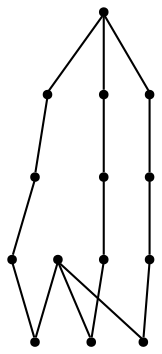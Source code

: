graph {
  node [shape=point,comment="{\"directed\":false,\"doi\":\"10.1007/978-3-319-50106-2_38\",\"figure\":\"3\"}"]

  v0 [pos="1587.2299218616076,516.0409497879258"]
  v1 [pos="1418.9125566009848,364.9083546499612"]
  v2 [pos="1418.9125566009848,667.1747530910195"]
  v3 [pos="913.9623048832293,516.0409497879258"]
  v4 [pos="1082.2797973206875,364.9083546499611"]
  v5 [pos="1082.2797973206875,667.1747530910195"]
  v6 [pos="1418.9125566009848,516.0409497879258"]
  v7 [pos="1194.4912893765459,364.9083546499611"]
  v8 [pos="1194.4912893765459,516.0409497879257"]
  v9 [pos="1194.4912893765459,667.1747530910195"]
  v10 [pos="1082.2797973206875,516.0409497879258"]
  v11 [pos="1138.3855433486167,667.1747530910195"]
  v12 [pos="1138.3855433486167,364.9083546499612"]
  v13 [pos="1138.385543348617,516.0409497879257"]

  v0 -- v1 [id="-1",pos="1587.2299218616076,516.0409497879258 1587.2320202793917,423.0387270380463 1531.1231266247864,372.660466717035 1418.9125566009848,364.9083546499612"]
  v3 -- v10 [id="-2",pos="913.9623048832293,516.0409497879258 1082.2797973206875,516.0409497879258 1082.2797973206875,516.0409497879258 1082.2797973206875,516.0409497879258"]
  v10 -- v13 [id="-4",pos="1082.2797973206875,516.0409497879258 1138.385543348617,516.0409497879257 1138.385543348617,516.0409497879257 1138.385543348617,516.0409497879257"]
  v4 -- v12 [id="-5",pos="1082.2797973206875,364.9083546499611 1138.3855433486167,364.9083546499612 1138.3855433486167,364.9083546499612 1138.3855433486167,364.9083546499612"]
  v12 -- v7 [id="-6",pos="1138.3855433486167,364.9083546499612 1194.4912893765459,364.9083546499611 1194.4912893765459,364.9083546499611 1194.4912893765459,364.9083546499611"]
  v5 -- v11 [id="-8",pos="1082.2797973206875,667.1747530910195 1138.3855433486167,667.1747530910195 1138.3855433486167,667.1747530910195 1138.3855433486167,667.1747530910195"]
  v8 -- v6 [id="-10",pos="1194.4912893765459,516.0409497879257 1418.9125566009848,516.0409497879258 1418.9125566009848,516.0409497879258 1418.9125566009848,516.0409497879258"]
  v7 -- v1 [id="-11",pos="1194.4912893765459,364.9083546499611 1418.9125566009848,364.9083546499612 1418.9125566009848,364.9083546499612 1418.9125566009848,364.9083546499612"]
  v13 -- v8 [id="-12",pos="1138.385543348617,516.0409497879257 1194.4912893765459,516.0409497879257 1194.4912893765459,516.0409497879257 1194.4912893765459,516.0409497879257"]
  v9 -- v2 [id="-13",pos="1194.4912893765459,667.1747530910195 1418.9125566009848,667.1747530910195 1418.9125566009848,667.1747530910195 1418.9125566009848,667.1747530910195"]
  v11 -- v9 [id="-14",pos="1138.3855433486167,667.1747530910195 1194.4912893765459,667.1747530910195 1194.4912893765459,667.1747530910195 1194.4912893765459,667.1747530910195"]
  v0 -- v6 [id="-15",pos="1587.2299218616076,516.0409497879258 1418.9125566009848,516.0409497879258 1418.9125566009848,516.0409497879258 1418.9125566009848,516.0409497879258"]
  v3 -- v5 [id="-16",pos="913.9623048832293,516.0409497879258 913.9622412948116,609.0452550329621 970.0670017022665,659.4234835601543 1082.2797973206875,667.1747530910195"]
  v3 -- v4 [id="-17",pos="913.9623048832293,516.0409497879258 913.9622412948116,423.0387270380463 970.0670017022665,372.660466717035 1082.2797973206875,364.9083546499611"]
  v0 -- v2 [id="-18",pos="1587.2299218616076,516.0409497879258 1587.2320202793917,609.0452550329621 1531.1231266247864,659.4234835601543 1418.9125566009848,667.1747530910195"]
}